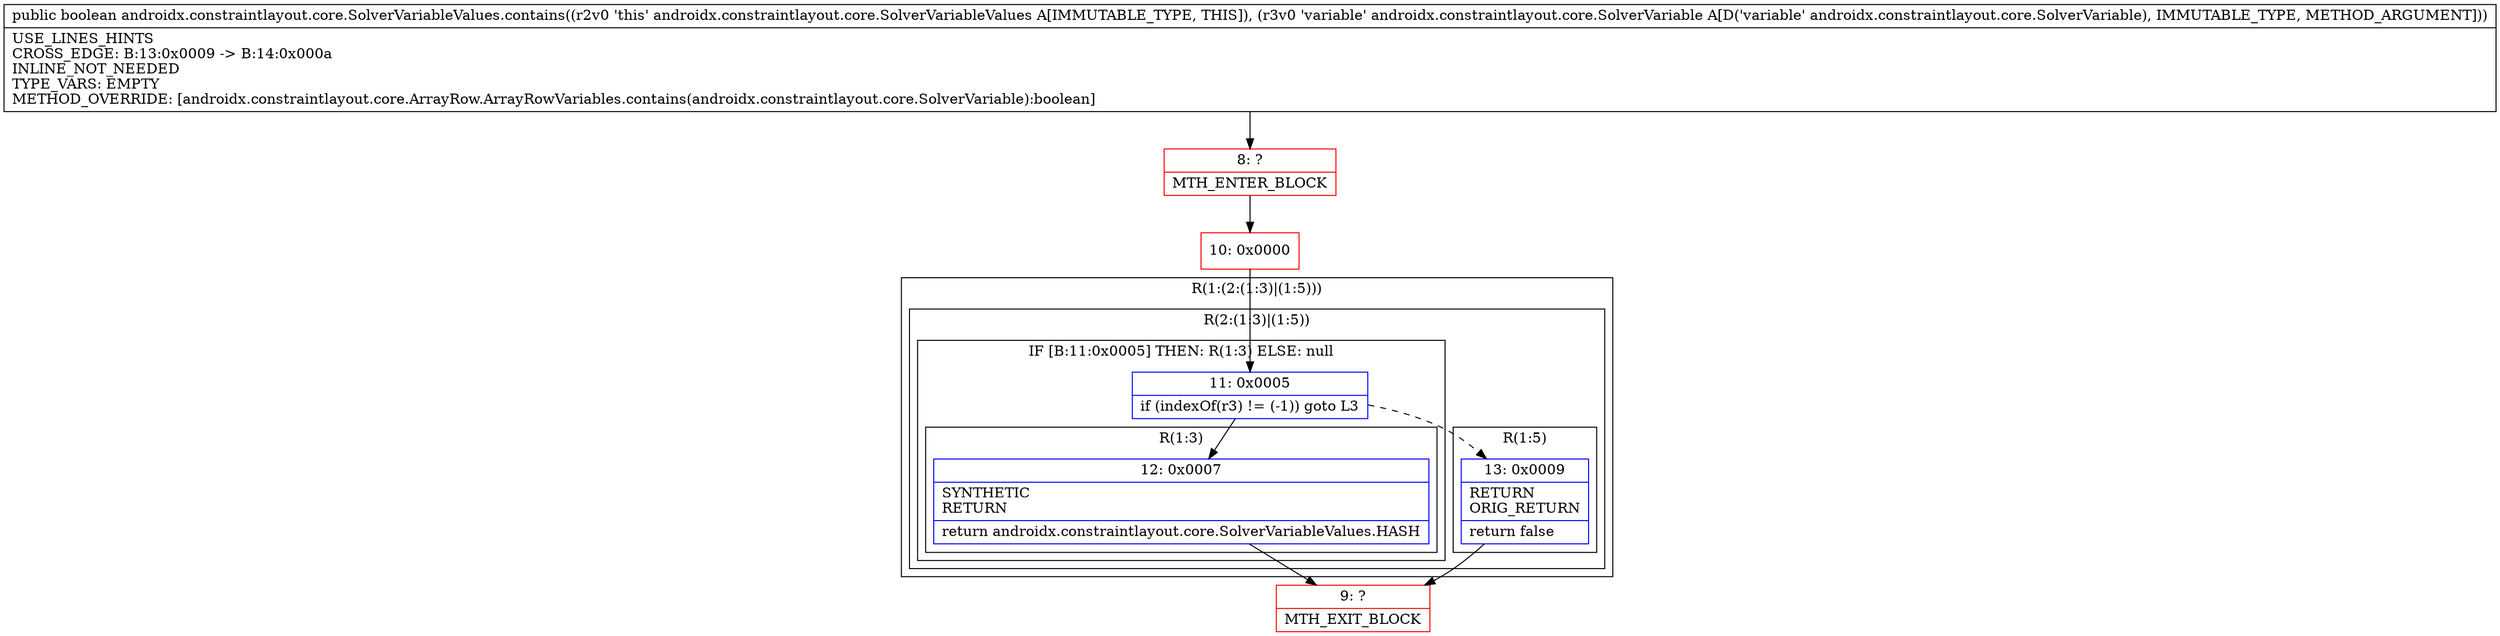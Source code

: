 digraph "CFG forandroidx.constraintlayout.core.SolverVariableValues.contains(Landroidx\/constraintlayout\/core\/SolverVariable;)Z" {
subgraph cluster_Region_1298652182 {
label = "R(1:(2:(1:3)|(1:5)))";
node [shape=record,color=blue];
subgraph cluster_Region_632372965 {
label = "R(2:(1:3)|(1:5))";
node [shape=record,color=blue];
subgraph cluster_IfRegion_1963724407 {
label = "IF [B:11:0x0005] THEN: R(1:3) ELSE: null";
node [shape=record,color=blue];
Node_11 [shape=record,label="{11\:\ 0x0005|if (indexOf(r3) != (\-1)) goto L3\l}"];
subgraph cluster_Region_467346932 {
label = "R(1:3)";
node [shape=record,color=blue];
Node_12 [shape=record,label="{12\:\ 0x0007|SYNTHETIC\lRETURN\l|return androidx.constraintlayout.core.SolverVariableValues.HASH\l}"];
}
}
subgraph cluster_Region_1747967477 {
label = "R(1:5)";
node [shape=record,color=blue];
Node_13 [shape=record,label="{13\:\ 0x0009|RETURN\lORIG_RETURN\l|return false\l}"];
}
}
}
Node_8 [shape=record,color=red,label="{8\:\ ?|MTH_ENTER_BLOCK\l}"];
Node_10 [shape=record,color=red,label="{10\:\ 0x0000}"];
Node_9 [shape=record,color=red,label="{9\:\ ?|MTH_EXIT_BLOCK\l}"];
MethodNode[shape=record,label="{public boolean androidx.constraintlayout.core.SolverVariableValues.contains((r2v0 'this' androidx.constraintlayout.core.SolverVariableValues A[IMMUTABLE_TYPE, THIS]), (r3v0 'variable' androidx.constraintlayout.core.SolverVariable A[D('variable' androidx.constraintlayout.core.SolverVariable), IMMUTABLE_TYPE, METHOD_ARGUMENT]))  | USE_LINES_HINTS\lCROSS_EDGE: B:13:0x0009 \-\> B:14:0x000a\lINLINE_NOT_NEEDED\lTYPE_VARS: EMPTY\lMETHOD_OVERRIDE: [androidx.constraintlayout.core.ArrayRow.ArrayRowVariables.contains(androidx.constraintlayout.core.SolverVariable):boolean]\l}"];
MethodNode -> Node_8;Node_11 -> Node_12;
Node_11 -> Node_13[style=dashed];
Node_12 -> Node_9;
Node_13 -> Node_9;
Node_8 -> Node_10;
Node_10 -> Node_11;
}

